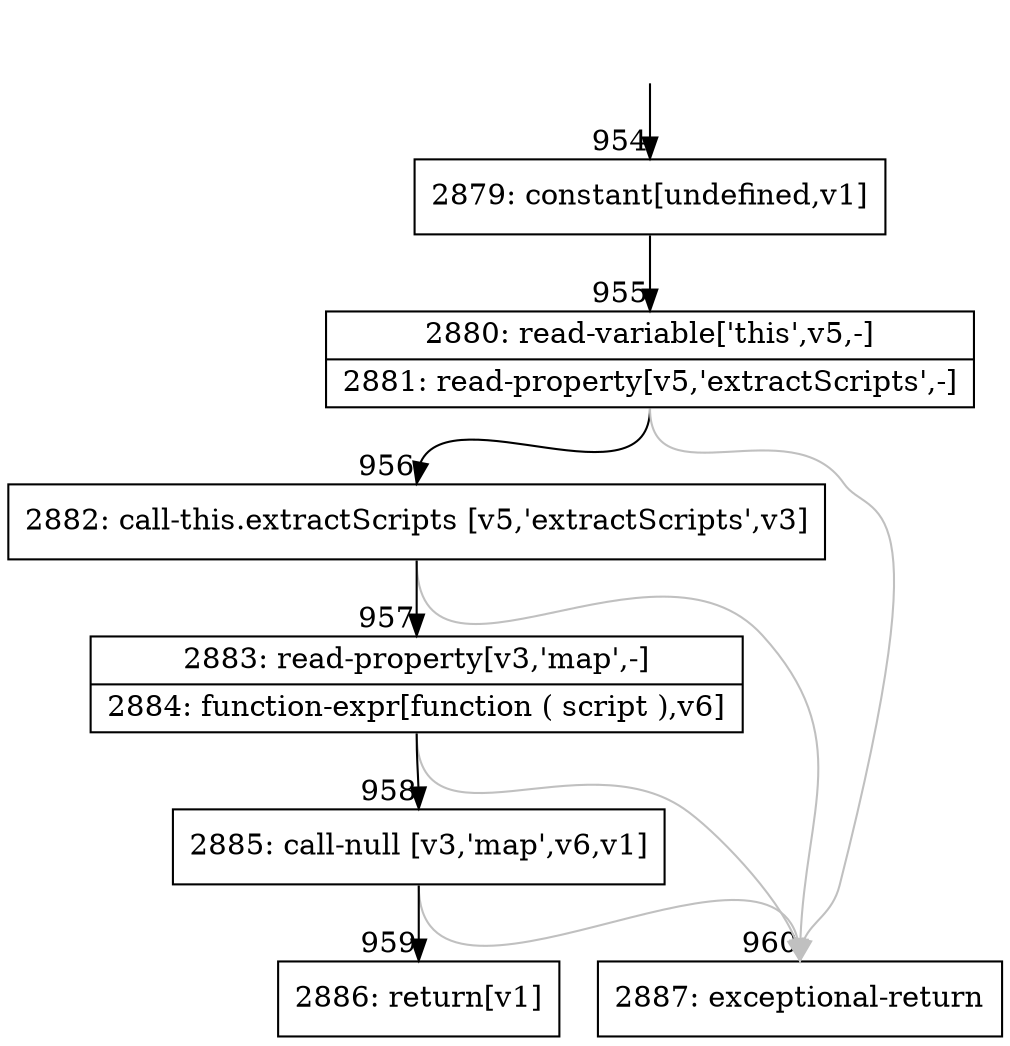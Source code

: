digraph {
rankdir="TD"
BB_entry81[shape=none,label=""];
BB_entry81 -> BB954 [tailport=s, headport=n, headlabel="    954"]
BB954 [shape=record label="{2879: constant[undefined,v1]}" ] 
BB954 -> BB955 [tailport=s, headport=n, headlabel="      955"]
BB955 [shape=record label="{2880: read-variable['this',v5,-]|2881: read-property[v5,'extractScripts',-]}" ] 
BB955 -> BB956 [tailport=s, headport=n, headlabel="      956"]
BB955 -> BB960 [tailport=s, headport=n, color=gray, headlabel="      960"]
BB956 [shape=record label="{2882: call-this.extractScripts [v5,'extractScripts',v3]}" ] 
BB956 -> BB957 [tailport=s, headport=n, headlabel="      957"]
BB956 -> BB960 [tailport=s, headport=n, color=gray]
BB957 [shape=record label="{2883: read-property[v3,'map',-]|2884: function-expr[function ( script ),v6]}" ] 
BB957 -> BB958 [tailport=s, headport=n, headlabel="      958"]
BB957 -> BB960 [tailport=s, headport=n, color=gray]
BB958 [shape=record label="{2885: call-null [v3,'map',v6,v1]}" ] 
BB958 -> BB959 [tailport=s, headport=n, headlabel="      959"]
BB958 -> BB960 [tailport=s, headport=n, color=gray]
BB959 [shape=record label="{2886: return[v1]}" ] 
BB960 [shape=record label="{2887: exceptional-return}" ] 
//#$~ 640
}
